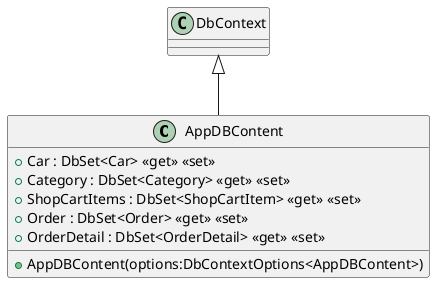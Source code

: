 @startuml
class AppDBContent {
    + AppDBContent(options:DbContextOptions<AppDBContent>)
    + Car : DbSet<Car> <<get>> <<set>>
    + Category : DbSet<Category> <<get>> <<set>>
    + ShopCartItems : DbSet<ShopCartItem> <<get>> <<set>>
    + Order : DbSet<Order> <<get>> <<set>>
    + OrderDetail : DbSet<OrderDetail> <<get>> <<set>>
}
DbContext <|-- AppDBContent
@enduml
